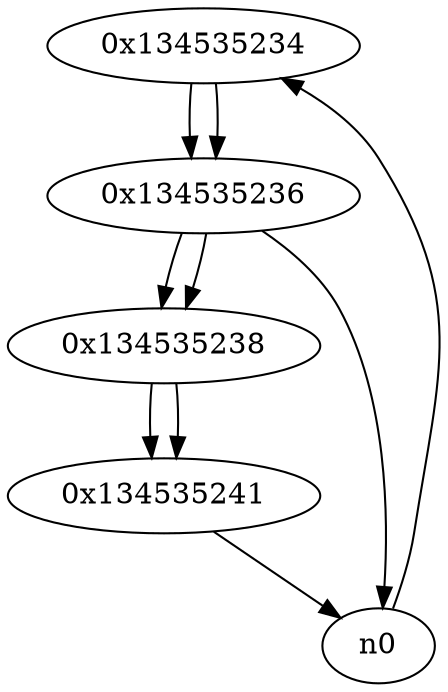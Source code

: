 digraph G{
/* nodes */
  n1 [label="0x134535234"]
  n2 [label="0x134535236"]
  n3 [label="0x134535238"]
  n4 [label="0x134535241"]
/* edges */
n1 -> n2;
n0 -> n1;
n2 -> n3;
n2 -> n0;
n1 -> n2;
n3 -> n4;
n2 -> n3;
n4 -> n0;
n3 -> n4;
}
